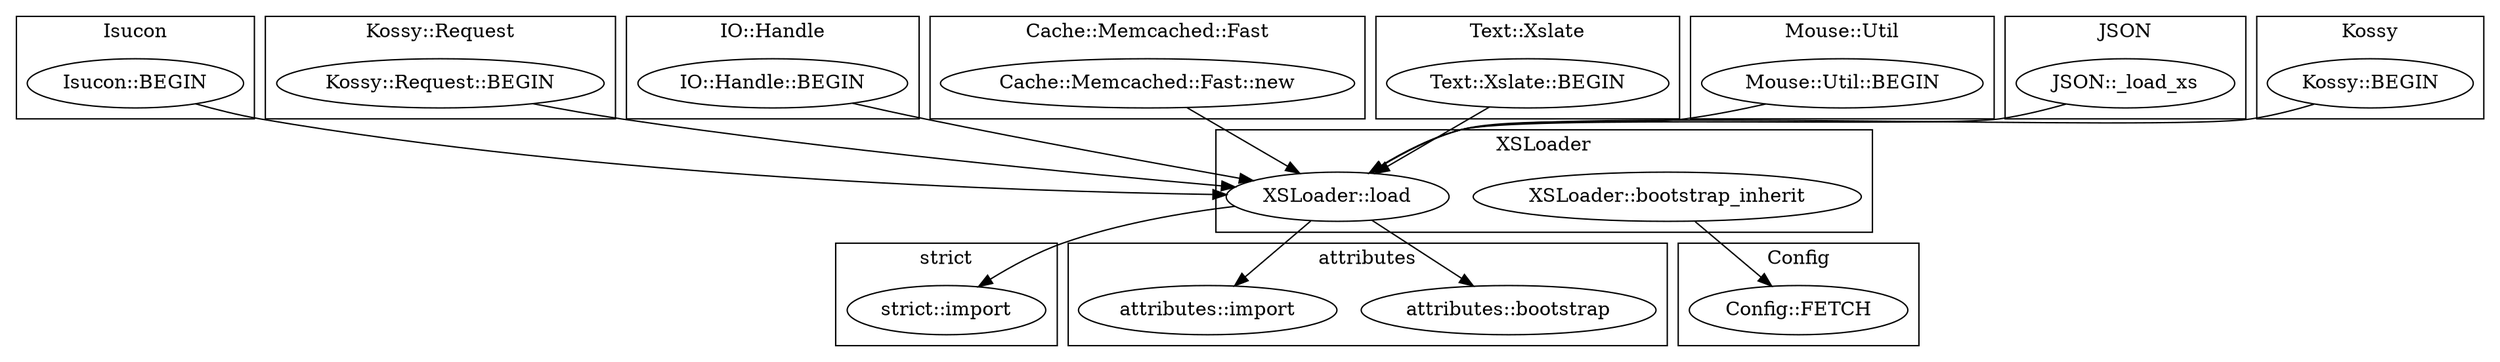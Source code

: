 digraph {
graph [overlap=false]
subgraph cluster_Config {
	label="Config";
	"Config::FETCH";
}
subgraph cluster_Isucon {
	label="Isucon";
	"Isucon::BEGIN";
}
subgraph cluster_strict {
	label="strict";
	"strict::import";
}
subgraph cluster_attributes {
	label="attributes";
	"attributes::bootstrap";
	"attributes::import";
}
subgraph cluster_Kossy_Request {
	label="Kossy::Request";
	"Kossy::Request::BEGIN";
}
subgraph cluster_XSLoader {
	label="XSLoader";
	"XSLoader::load";
	"XSLoader::bootstrap_inherit";
}
subgraph cluster_IO_Handle {
	label="IO::Handle";
	"IO::Handle::BEGIN";
}
subgraph cluster_Cache_Memcached_Fast {
	label="Cache::Memcached::Fast";
	"Cache::Memcached::Fast::new";
}
subgraph cluster_Text_Xslate {
	label="Text::Xslate";
	"Text::Xslate::BEGIN";
}
subgraph cluster_Mouse_Util {
	label="Mouse::Util";
	"Mouse::Util::BEGIN";
}
subgraph cluster_JSON {
	label="JSON";
	"JSON::_load_xs";
}
subgraph cluster_Kossy {
	label="Kossy";
	"Kossy::BEGIN";
}
"XSLoader::load" -> "attributes::import";
"Isucon::BEGIN" -> "XSLoader::load";
"Text::Xslate::BEGIN" -> "XSLoader::load";
"Kossy::Request::BEGIN" -> "XSLoader::load";
"Mouse::Util::BEGIN" -> "XSLoader::load";
"Kossy::BEGIN" -> "XSLoader::load";
"IO::Handle::BEGIN" -> "XSLoader::load";
"JSON::_load_xs" -> "XSLoader::load";
"Cache::Memcached::Fast::new" -> "XSLoader::load";
"XSLoader::bootstrap_inherit" -> "Config::FETCH";
"XSLoader::load" -> "attributes::bootstrap";
"XSLoader::load" -> "strict::import";
}
